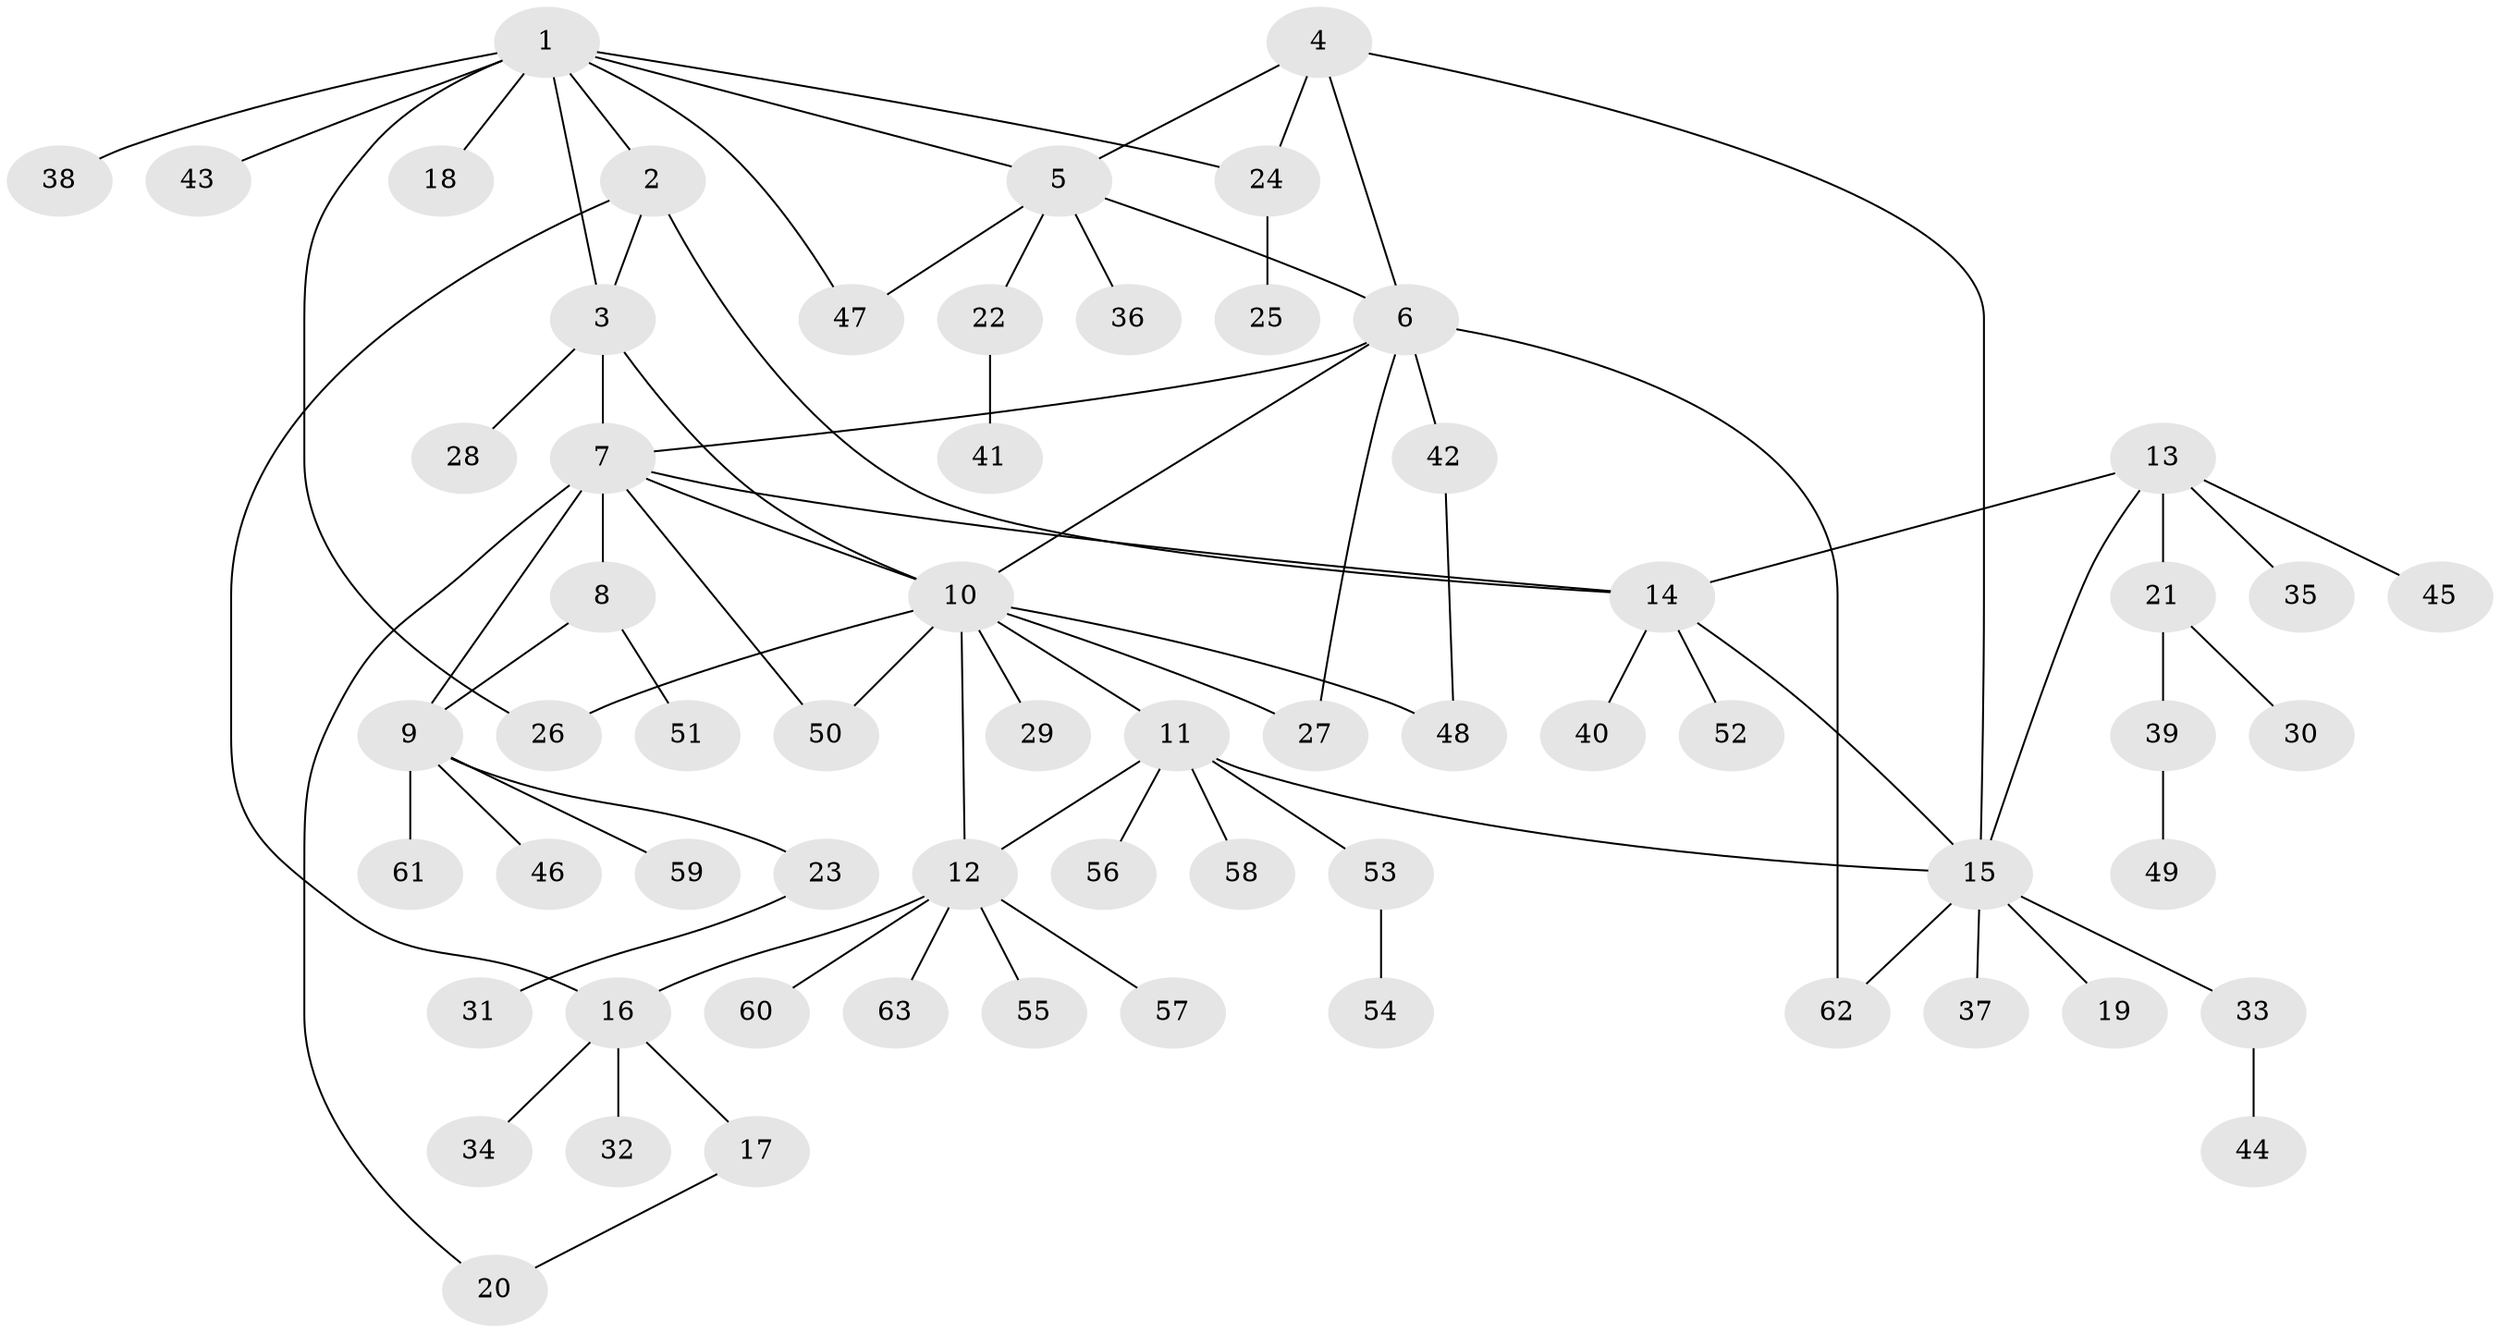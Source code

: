 // Generated by graph-tools (version 1.1) at 2025/11/02/27/25 16:11:37]
// undirected, 63 vertices, 82 edges
graph export_dot {
graph [start="1"]
  node [color=gray90,style=filled];
  1;
  2;
  3;
  4;
  5;
  6;
  7;
  8;
  9;
  10;
  11;
  12;
  13;
  14;
  15;
  16;
  17;
  18;
  19;
  20;
  21;
  22;
  23;
  24;
  25;
  26;
  27;
  28;
  29;
  30;
  31;
  32;
  33;
  34;
  35;
  36;
  37;
  38;
  39;
  40;
  41;
  42;
  43;
  44;
  45;
  46;
  47;
  48;
  49;
  50;
  51;
  52;
  53;
  54;
  55;
  56;
  57;
  58;
  59;
  60;
  61;
  62;
  63;
  1 -- 2;
  1 -- 3;
  1 -- 5;
  1 -- 18;
  1 -- 24;
  1 -- 26;
  1 -- 38;
  1 -- 43;
  1 -- 47;
  2 -- 3;
  2 -- 14;
  2 -- 16;
  3 -- 7;
  3 -- 10;
  3 -- 28;
  4 -- 5;
  4 -- 6;
  4 -- 15;
  4 -- 24;
  5 -- 6;
  5 -- 22;
  5 -- 36;
  5 -- 47;
  6 -- 7;
  6 -- 10;
  6 -- 27;
  6 -- 42;
  6 -- 62;
  7 -- 8;
  7 -- 9;
  7 -- 10;
  7 -- 14;
  7 -- 20;
  7 -- 50;
  8 -- 9;
  8 -- 51;
  9 -- 23;
  9 -- 46;
  9 -- 59;
  9 -- 61;
  10 -- 11;
  10 -- 12;
  10 -- 26;
  10 -- 27;
  10 -- 29;
  10 -- 48;
  10 -- 50;
  11 -- 12;
  11 -- 15;
  11 -- 53;
  11 -- 56;
  11 -- 58;
  12 -- 16;
  12 -- 55;
  12 -- 57;
  12 -- 60;
  12 -- 63;
  13 -- 14;
  13 -- 15;
  13 -- 21;
  13 -- 35;
  13 -- 45;
  14 -- 15;
  14 -- 40;
  14 -- 52;
  15 -- 19;
  15 -- 33;
  15 -- 37;
  15 -- 62;
  16 -- 17;
  16 -- 32;
  16 -- 34;
  17 -- 20;
  21 -- 30;
  21 -- 39;
  22 -- 41;
  23 -- 31;
  24 -- 25;
  33 -- 44;
  39 -- 49;
  42 -- 48;
  53 -- 54;
}
